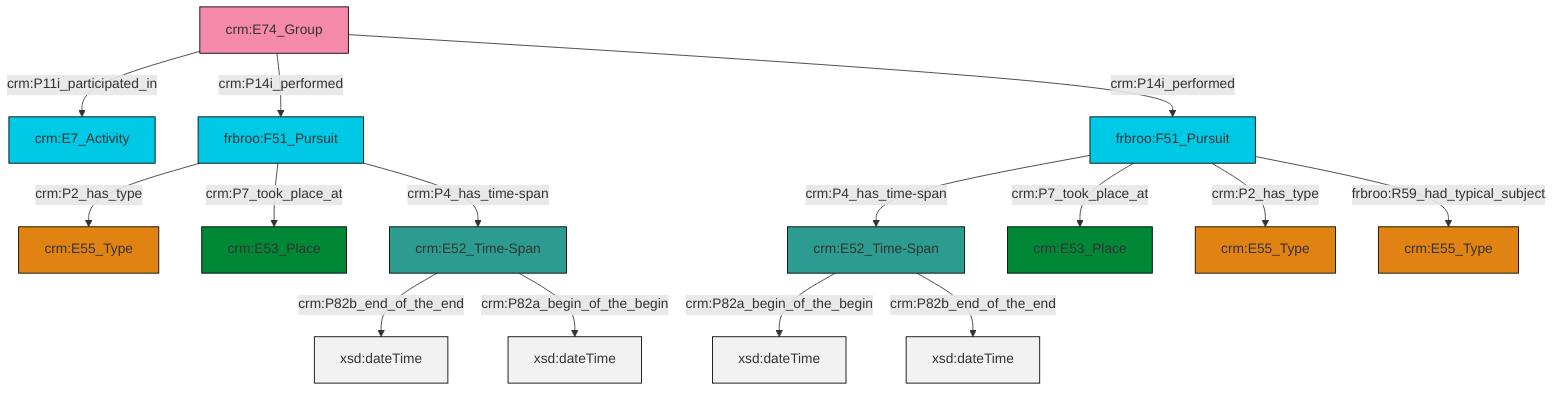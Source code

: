 graph TD
classDef Literal fill:#f2f2f2,stroke:#000000;
classDef CRM_Entity fill:#FFFFFF,stroke:#000000;
classDef Temporal_Entity fill:#00C9E6, stroke:#000000;
classDef Type fill:#E18312, stroke:#000000;
classDef Time-Span fill:#2C9C91, stroke:#000000;
classDef Appellation fill:#FFEB7F, stroke:#000000;
classDef Place fill:#008836, stroke:#000000;
classDef Persistent_Item fill:#B266B2, stroke:#000000;
classDef Conceptual_Object fill:#FFD700, stroke:#000000;
classDef Physical_Thing fill:#D2B48C, stroke:#000000;
classDef Actor fill:#f58aad, stroke:#000000;
classDef PC_Classes fill:#4ce600, stroke:#000000;
classDef Multi fill:#cccccc,stroke:#000000;

0["crm:E52_Time-Span"]:::Time-Span -->|crm:P82b_end_of_the_end| 1[xsd:dateTime]:::Literal
4["crm:E74_Group"]:::Actor -->|crm:P11i_participated_in| 5["crm:E7_Activity"]:::Temporal_Entity
9["frbroo:F51_Pursuit"]:::Temporal_Entity -->|crm:P4_has_time-span| 10["crm:E52_Time-Span"]:::Time-Span
10["crm:E52_Time-Span"]:::Time-Span -->|crm:P82a_begin_of_the_begin| 12[xsd:dateTime]:::Literal
10["crm:E52_Time-Span"]:::Time-Span -->|crm:P82b_end_of_the_end| 15[xsd:dateTime]:::Literal
9["frbroo:F51_Pursuit"]:::Temporal_Entity -->|crm:P7_took_place_at| 16["crm:E53_Place"]:::Place
4["crm:E74_Group"]:::Actor -->|crm:P14i_performed| 2["frbroo:F51_Pursuit"]:::Temporal_Entity
9["frbroo:F51_Pursuit"]:::Temporal_Entity -->|crm:P2_has_type| 17["crm:E55_Type"]:::Type
0["crm:E52_Time-Span"]:::Time-Span -->|crm:P82a_begin_of_the_begin| 21[xsd:dateTime]:::Literal
2["frbroo:F51_Pursuit"]:::Temporal_Entity -->|crm:P2_has_type| 19["crm:E55_Type"]:::Type
9["frbroo:F51_Pursuit"]:::Temporal_Entity -->|frbroo:R59_had_typical_subject| 13["crm:E55_Type"]:::Type
2["frbroo:F51_Pursuit"]:::Temporal_Entity -->|crm:P7_took_place_at| 6["crm:E53_Place"]:::Place
4["crm:E74_Group"]:::Actor -->|crm:P14i_performed| 9["frbroo:F51_Pursuit"]:::Temporal_Entity
2["frbroo:F51_Pursuit"]:::Temporal_Entity -->|crm:P4_has_time-span| 0["crm:E52_Time-Span"]:::Time-Span